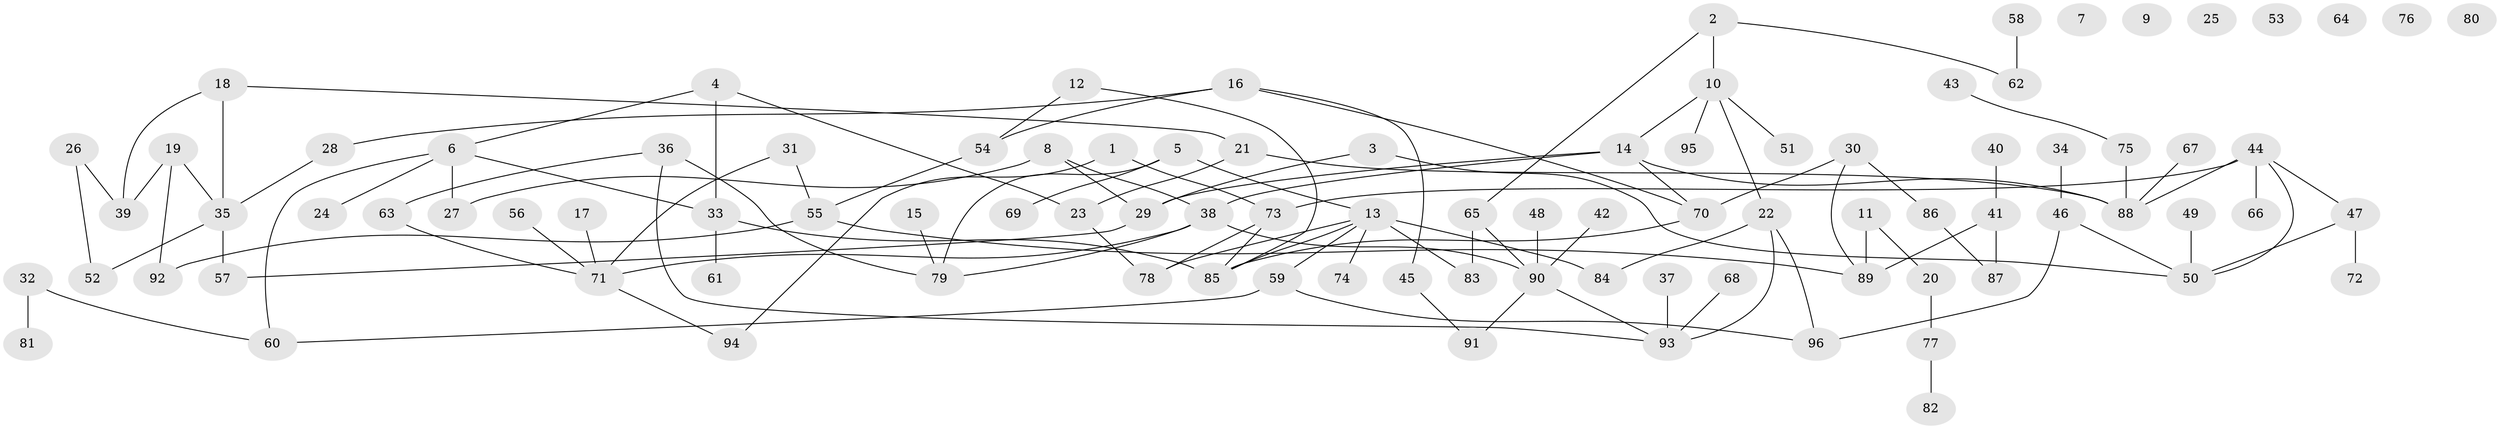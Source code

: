 // coarse degree distribution, {2: 0.3508771929824561, 4: 0.08771929824561403, 0: 0.12280701754385964, 1: 0.24561403508771928, 6: 0.05263157894736842, 7: 0.05263157894736842, 5: 0.05263157894736842, 3: 0.017543859649122806, 11: 0.017543859649122806}
// Generated by graph-tools (version 1.1) at 2025/43/03/04/25 21:43:21]
// undirected, 96 vertices, 118 edges
graph export_dot {
graph [start="1"]
  node [color=gray90,style=filled];
  1;
  2;
  3;
  4;
  5;
  6;
  7;
  8;
  9;
  10;
  11;
  12;
  13;
  14;
  15;
  16;
  17;
  18;
  19;
  20;
  21;
  22;
  23;
  24;
  25;
  26;
  27;
  28;
  29;
  30;
  31;
  32;
  33;
  34;
  35;
  36;
  37;
  38;
  39;
  40;
  41;
  42;
  43;
  44;
  45;
  46;
  47;
  48;
  49;
  50;
  51;
  52;
  53;
  54;
  55;
  56;
  57;
  58;
  59;
  60;
  61;
  62;
  63;
  64;
  65;
  66;
  67;
  68;
  69;
  70;
  71;
  72;
  73;
  74;
  75;
  76;
  77;
  78;
  79;
  80;
  81;
  82;
  83;
  84;
  85;
  86;
  87;
  88;
  89;
  90;
  91;
  92;
  93;
  94;
  95;
  96;
  1 -- 73;
  1 -- 94;
  2 -- 10;
  2 -- 62;
  2 -- 65;
  3 -- 29;
  3 -- 50;
  4 -- 6;
  4 -- 23;
  4 -- 33;
  5 -- 13;
  5 -- 69;
  5 -- 79;
  6 -- 24;
  6 -- 27;
  6 -- 33;
  6 -- 60;
  8 -- 27;
  8 -- 29;
  8 -- 38;
  10 -- 14;
  10 -- 22;
  10 -- 51;
  10 -- 95;
  11 -- 20;
  11 -- 89;
  12 -- 54;
  12 -- 85;
  13 -- 59;
  13 -- 74;
  13 -- 78;
  13 -- 83;
  13 -- 84;
  13 -- 85;
  14 -- 29;
  14 -- 38;
  14 -- 70;
  14 -- 88;
  15 -- 79;
  16 -- 28;
  16 -- 45;
  16 -- 54;
  16 -- 70;
  17 -- 71;
  18 -- 21;
  18 -- 35;
  18 -- 39;
  19 -- 35;
  19 -- 39;
  19 -- 92;
  20 -- 77;
  21 -- 23;
  21 -- 88;
  22 -- 84;
  22 -- 93;
  22 -- 96;
  23 -- 78;
  26 -- 39;
  26 -- 52;
  28 -- 35;
  29 -- 57;
  30 -- 70;
  30 -- 86;
  30 -- 89;
  31 -- 55;
  31 -- 71;
  32 -- 60;
  32 -- 81;
  33 -- 61;
  33 -- 85;
  34 -- 46;
  35 -- 52;
  35 -- 57;
  36 -- 63;
  36 -- 79;
  36 -- 93;
  37 -- 93;
  38 -- 71;
  38 -- 79;
  38 -- 90;
  40 -- 41;
  41 -- 87;
  41 -- 89;
  42 -- 90;
  43 -- 75;
  44 -- 47;
  44 -- 50;
  44 -- 66;
  44 -- 73;
  44 -- 88;
  45 -- 91;
  46 -- 50;
  46 -- 96;
  47 -- 50;
  47 -- 72;
  48 -- 90;
  49 -- 50;
  54 -- 55;
  55 -- 89;
  55 -- 92;
  56 -- 71;
  58 -- 62;
  59 -- 60;
  59 -- 96;
  63 -- 71;
  65 -- 83;
  65 -- 90;
  67 -- 88;
  68 -- 93;
  70 -- 85;
  71 -- 94;
  73 -- 78;
  73 -- 85;
  75 -- 88;
  77 -- 82;
  86 -- 87;
  90 -- 91;
  90 -- 93;
}
